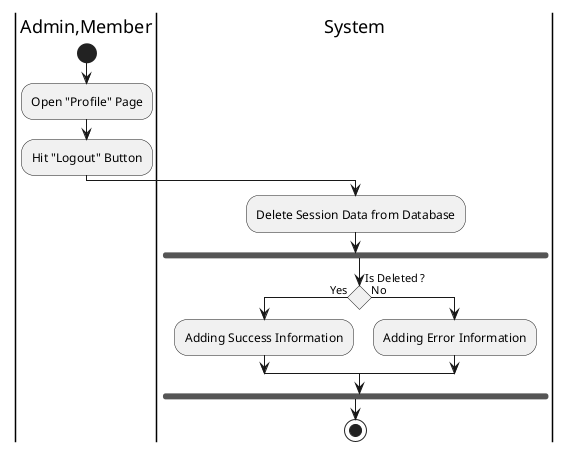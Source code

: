 @startuml Logout

skinparam ConditionEndStyle hline
skinparam conditionStyle diamond
skinparam Monochrome true
skinparam Shadowing false

|Admin,Member|
start
:Open "Profile" Page;
:Hit "Logout" Button;

|System|
:Delete Session Data from Database;
fork
    |System|
    if (Is Deleted ?) then (Yes)
        :Adding Success Information;
    else (No)
        :Adding Error Information;
    endif
endfork
stop

@enduml